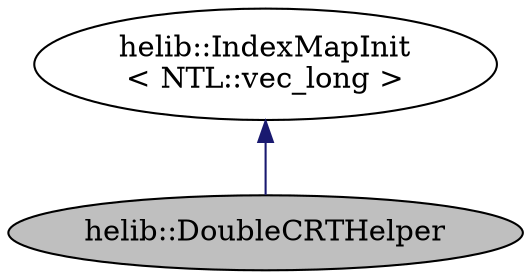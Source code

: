 digraph "helib::DoubleCRTHelper"
{
  N2 [label="helib::DoubleCRTHelper",color="black", fillcolor="grey75", style="filled", fontcolor="black"];
  N3 -> N2 [dir="back",color="midnightblue",style="solid"];
  N3 [label="helib::IndexMapInit\l\< NTL::vec_long \>",color="black", fillcolor="white", style="filled"];
}
digraph "helib::DoubleCRTHelper"
{
  N0 [label="helib::DoubleCRTHelper",color="black", fillcolor="grey75", style="filled", fontcolor="black"];
  N1 -> N0 [dir="back",color="midnightblue",style="solid"];
  N1 [label="helib::IndexMapInit\l\< NTL::vec_long \>",color="black", fillcolor="white", style="filled"];
}
